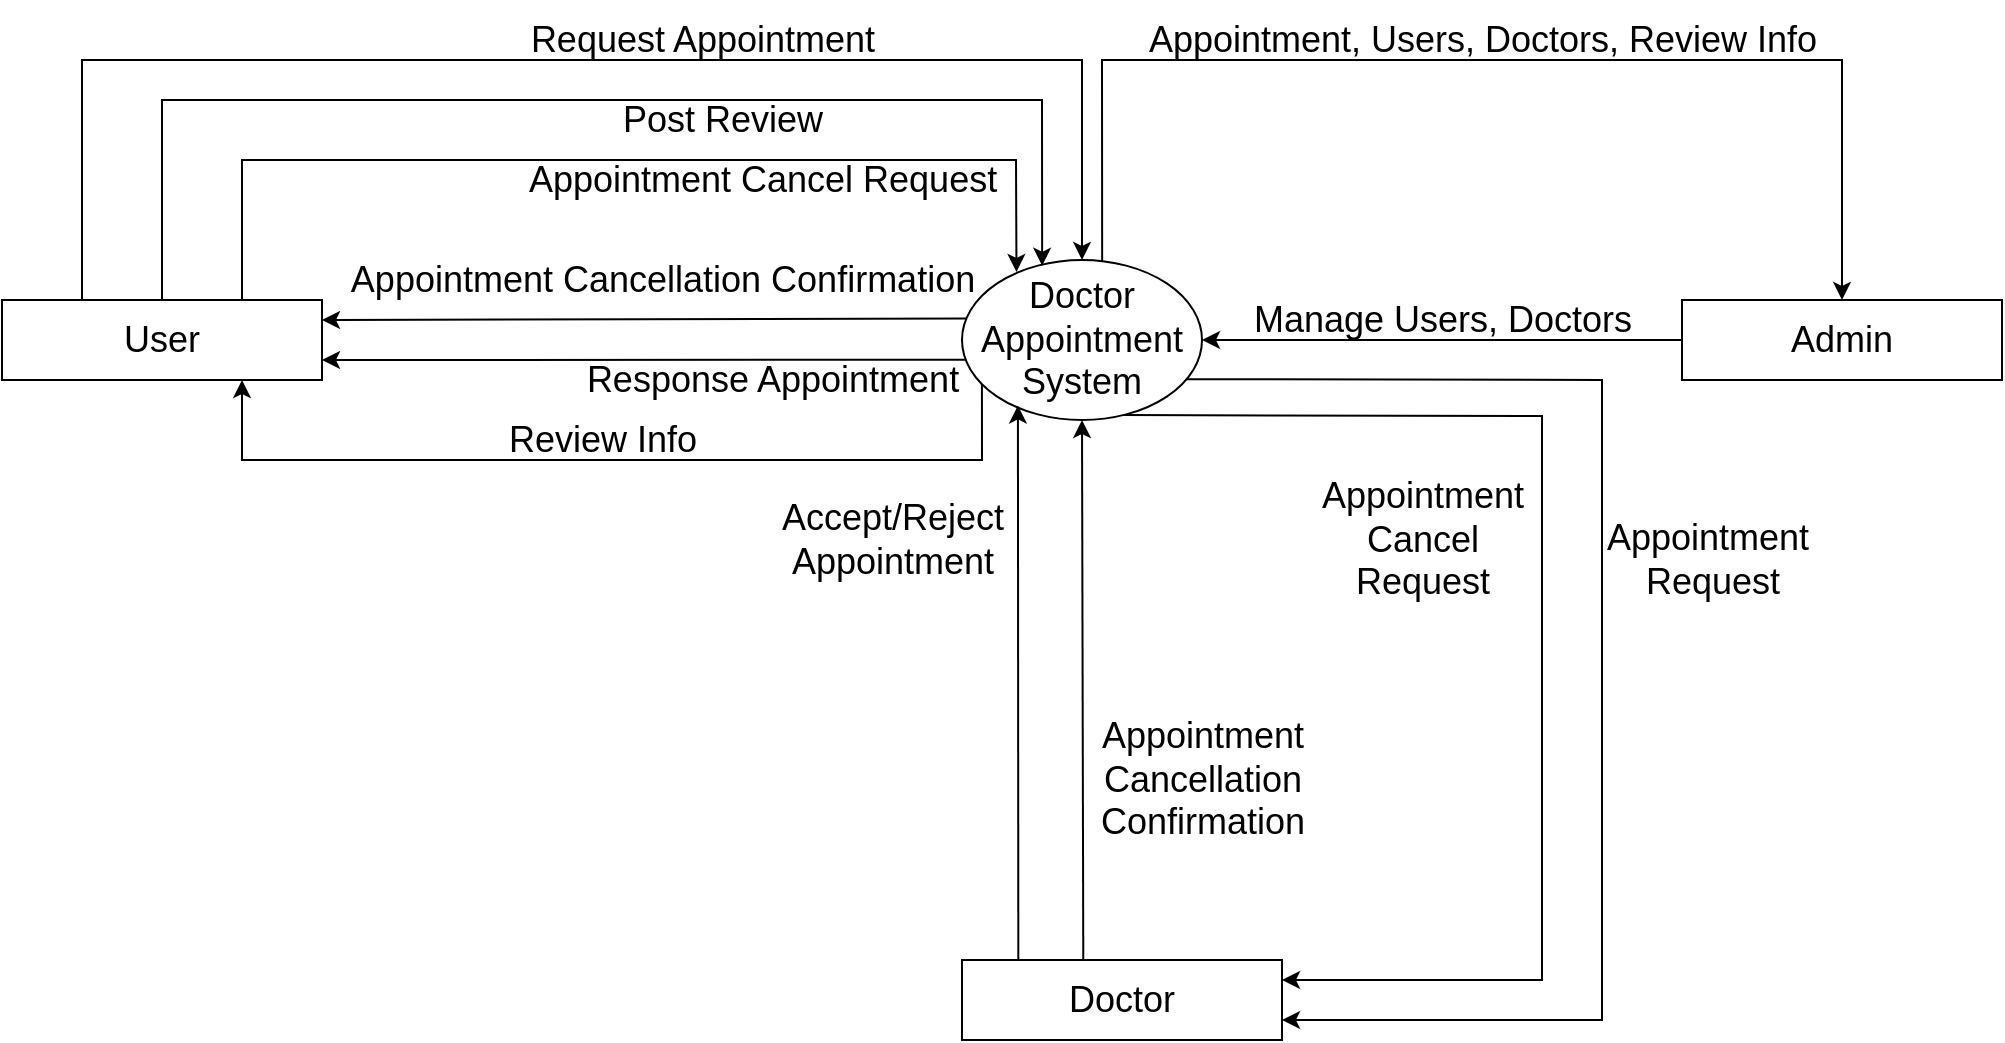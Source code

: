 <mxfile>
    <diagram id="y4sQlDy6zIdf2yhWVrkN" name="Page-1">
        <mxGraphModel dx="1741" dy="847" grid="1" gridSize="10" guides="1" tooltips="1" connect="1" arrows="1" fold="1" page="1" pageScale="1" pageWidth="850" pageHeight="1100" math="0" shadow="0">
            <root>
                <mxCell id="0"/>
                <mxCell id="1" parent="0"/>
                <mxCell id="7" style="edgeStyle=none;rounded=0;html=1;exitX=0.584;exitY=0.01;exitDx=0;exitDy=0;entryX=0.5;entryY=0;entryDx=0;entryDy=0;fontSize=18;exitPerimeter=0;" parent="1" source="2" target="4" edge="1">
                    <mxGeometry relative="1" as="geometry">
                        <Array as="points">
                            <mxPoint x="510" y="80"/>
                            <mxPoint x="880" y="80"/>
                        </Array>
                    </mxGeometry>
                </mxCell>
                <mxCell id="12" style="edgeStyle=none;rounded=0;html=1;exitX=0.666;exitY=0.969;exitDx=0;exitDy=0;entryX=1;entryY=0.25;entryDx=0;entryDy=0;fontSize=18;exitPerimeter=0;" parent="1" source="2" target="5" edge="1">
                    <mxGeometry relative="1" as="geometry">
                        <Array as="points">
                            <mxPoint x="730" y="258"/>
                            <mxPoint x="730" y="360"/>
                            <mxPoint x="730" y="540"/>
                        </Array>
                    </mxGeometry>
                </mxCell>
                <mxCell id="16" style="edgeStyle=none;rounded=0;html=1;exitX=0.019;exitY=0.623;exitDx=0;exitDy=0;entryX=1;entryY=0.75;entryDx=0;entryDy=0;fontSize=18;exitPerimeter=0;" parent="1" source="2" target="3" edge="1">
                    <mxGeometry relative="1" as="geometry"/>
                </mxCell>
                <mxCell id="22" style="edgeStyle=none;html=1;exitX=0.933;exitY=0.745;exitDx=0;exitDy=0;entryX=1;entryY=0.75;entryDx=0;entryDy=0;rounded=0;exitPerimeter=0;" parent="1" source="2" target="5" edge="1">
                    <mxGeometry relative="1" as="geometry">
                        <Array as="points">
                            <mxPoint x="760" y="240"/>
                            <mxPoint x="760" y="360"/>
                            <mxPoint x="760" y="560"/>
                        </Array>
                    </mxGeometry>
                </mxCell>
                <mxCell id="26" style="edgeStyle=none;rounded=0;html=1;exitX=0.019;exitY=0.365;exitDx=0;exitDy=0;exitPerimeter=0;entryX=1;entryY=0.25;entryDx=0;entryDy=0;" parent="1" source="2" target="3" edge="1">
                    <mxGeometry relative="1" as="geometry"/>
                </mxCell>
                <mxCell id="28" style="edgeStyle=none;html=1;exitX=0.083;exitY=0.768;exitDx=0;exitDy=0;entryX=0.75;entryY=1;entryDx=0;entryDy=0;rounded=0;exitPerimeter=0;" edge="1" parent="1" source="2" target="3">
                    <mxGeometry relative="1" as="geometry">
                        <mxPoint x="386.986" y="270" as="targetPoint"/>
                        <Array as="points">
                            <mxPoint x="450" y="280"/>
                            <mxPoint x="80" y="280"/>
                        </Array>
                    </mxGeometry>
                </mxCell>
                <mxCell id="2" value="&lt;font style=&quot;font-size: 18px;&quot;&gt;Doctor&lt;br&gt;Appointment&lt;br&gt;System&lt;/font&gt;" style="ellipse;whiteSpace=wrap;html=1;" parent="1" vertex="1">
                    <mxGeometry x="440" y="180" width="120" height="80" as="geometry"/>
                </mxCell>
                <mxCell id="6" style="edgeStyle=none;html=1;exitX=0.25;exitY=0;exitDx=0;exitDy=0;entryX=0.5;entryY=0;entryDx=0;entryDy=0;fontSize=18;rounded=0;" parent="1" source="3" target="2" edge="1">
                    <mxGeometry relative="1" as="geometry">
                        <Array as="points">
                            <mxPoint y="80"/>
                            <mxPoint x="320" y="80"/>
                            <mxPoint x="500" y="80"/>
                        </Array>
                    </mxGeometry>
                </mxCell>
                <mxCell id="18" style="edgeStyle=none;rounded=0;html=1;exitX=0.5;exitY=0;exitDx=0;exitDy=0;entryX=0.334;entryY=0.036;entryDx=0;entryDy=0;entryPerimeter=0;fontSize=18;" parent="1" source="3" target="2" edge="1">
                    <mxGeometry relative="1" as="geometry">
                        <Array as="points">
                            <mxPoint x="40" y="100"/>
                            <mxPoint x="480" y="100"/>
                        </Array>
                    </mxGeometry>
                </mxCell>
                <mxCell id="20" style="edgeStyle=none;rounded=0;html=1;exitX=0.75;exitY=0;exitDx=0;exitDy=0;fontSize=18;entryX=0.227;entryY=0.075;entryDx=0;entryDy=0;entryPerimeter=0;" parent="1" source="3" target="2" edge="1">
                    <mxGeometry relative="1" as="geometry">
                        <mxPoint x="240" y="150" as="targetPoint"/>
                        <Array as="points">
                            <mxPoint x="80" y="130"/>
                            <mxPoint x="467" y="130"/>
                        </Array>
                    </mxGeometry>
                </mxCell>
                <mxCell id="3" value="User" style="rounded=0;whiteSpace=wrap;html=1;fontSize=18;" parent="1" vertex="1">
                    <mxGeometry x="-40" y="200" width="160" height="40" as="geometry"/>
                </mxCell>
                <mxCell id="10" style="edgeStyle=none;rounded=0;html=1;exitX=0;exitY=0.5;exitDx=0;exitDy=0;fontSize=18;" parent="1" source="4" target="2" edge="1">
                    <mxGeometry relative="1" as="geometry"/>
                </mxCell>
                <mxCell id="4" value="Admin" style="rounded=0;whiteSpace=wrap;html=1;fontSize=18;" parent="1" vertex="1">
                    <mxGeometry x="800" y="200" width="160" height="40" as="geometry"/>
                </mxCell>
                <mxCell id="14" style="edgeStyle=none;rounded=0;html=1;exitX=0.176;exitY=0.007;exitDx=0;exitDy=0;entryX=0.233;entryY=0.909;entryDx=0;entryDy=0;entryPerimeter=0;fontSize=18;exitPerimeter=0;" parent="1" source="5" target="2" edge="1">
                    <mxGeometry relative="1" as="geometry"/>
                </mxCell>
                <mxCell id="24" style="edgeStyle=none;rounded=0;html=1;exitX=0.379;exitY=-0.007;exitDx=0;exitDy=0;entryX=0.5;entryY=1;entryDx=0;entryDy=0;exitPerimeter=0;" parent="1" source="5" target="2" edge="1">
                    <mxGeometry relative="1" as="geometry"/>
                </mxCell>
                <mxCell id="5" value="Doctor" style="rounded=0;whiteSpace=wrap;html=1;fontSize=18;" parent="1" vertex="1">
                    <mxGeometry x="440" y="530" width="160" height="40" as="geometry"/>
                </mxCell>
                <mxCell id="8" value="Request Appointment" style="text;html=1;align=center;verticalAlign=middle;resizable=0;points=[];autosize=1;strokeColor=none;fillColor=none;fontSize=18;" parent="1" vertex="1">
                    <mxGeometry x="210" y="50" width="200" height="40" as="geometry"/>
                </mxCell>
                <mxCell id="9" value="Appointment, Users, Doctors, Review Info" style="text;html=1;align=center;verticalAlign=middle;resizable=0;points=[];autosize=1;strokeColor=none;fillColor=none;fontSize=18;" parent="1" vertex="1">
                    <mxGeometry x="520" y="50" width="360" height="40" as="geometry"/>
                </mxCell>
                <mxCell id="11" value="Manage Users, Doctors" style="text;html=1;align=center;verticalAlign=middle;resizable=0;points=[];autosize=1;strokeColor=none;fillColor=none;fontSize=18;" parent="1" vertex="1">
                    <mxGeometry x="575" y="190" width="210" height="40" as="geometry"/>
                </mxCell>
                <mxCell id="13" value="Appointment&amp;nbsp;&lt;br&gt;Request" style="text;html=1;align=center;verticalAlign=middle;resizable=0;points=[];autosize=1;strokeColor=none;fillColor=none;fontSize=18;" parent="1" vertex="1">
                    <mxGeometry x="750" y="300" width="130" height="60" as="geometry"/>
                </mxCell>
                <mxCell id="15" value="Accept/Reject&lt;br&gt;Appointment" style="text;html=1;align=center;verticalAlign=middle;resizable=0;points=[];autosize=1;strokeColor=none;fillColor=none;fontSize=18;" parent="1" vertex="1">
                    <mxGeometry x="340" y="290" width="130" height="60" as="geometry"/>
                </mxCell>
                <mxCell id="17" value="Response Appointment" style="text;html=1;align=center;verticalAlign=middle;resizable=0;points=[];autosize=1;strokeColor=none;fillColor=none;fontSize=18;" parent="1" vertex="1">
                    <mxGeometry x="240" y="220" width="210" height="40" as="geometry"/>
                </mxCell>
                <mxCell id="19" value="Post Review" style="text;html=1;align=center;verticalAlign=middle;resizable=0;points=[];autosize=1;strokeColor=none;fillColor=none;fontSize=18;" parent="1" vertex="1">
                    <mxGeometry x="260" y="90" width="120" height="40" as="geometry"/>
                </mxCell>
                <mxCell id="21" value="Appointment Cancel Request" style="text;html=1;align=center;verticalAlign=middle;resizable=0;points=[];autosize=1;strokeColor=none;fillColor=none;fontSize=18;" parent="1" vertex="1">
                    <mxGeometry x="210" y="120" width="260" height="40" as="geometry"/>
                </mxCell>
                <mxCell id="23" value="Appointment&lt;br&gt;Cancel&lt;br&gt;Request" style="text;html=1;align=center;verticalAlign=middle;resizable=0;points=[];autosize=1;strokeColor=none;fillColor=none;fontSize=18;" parent="1" vertex="1">
                    <mxGeometry x="610" y="280" width="120" height="80" as="geometry"/>
                </mxCell>
                <mxCell id="25" value="Appointment&lt;br&gt;Cancellation&lt;br&gt;Confirmation" style="text;html=1;align=center;verticalAlign=middle;resizable=0;points=[];autosize=1;strokeColor=none;fillColor=none;fontSize=18;" parent="1" vertex="1">
                    <mxGeometry x="495" y="400" width="130" height="80" as="geometry"/>
                </mxCell>
                <mxCell id="27" value="Appointment Cancellation Confirmation" style="text;html=1;align=center;verticalAlign=middle;resizable=0;points=[];autosize=1;strokeColor=none;fillColor=none;fontSize=18;" parent="1" vertex="1">
                    <mxGeometry x="120" y="170" width="340" height="40" as="geometry"/>
                </mxCell>
                <mxCell id="29" value="Review Info" style="text;html=1;align=center;verticalAlign=middle;resizable=0;points=[];autosize=1;strokeColor=none;fillColor=none;fontSize=18;" vertex="1" parent="1">
                    <mxGeometry x="200" y="250" width="120" height="40" as="geometry"/>
                </mxCell>
            </root>
        </mxGraphModel>
    </diagram>
</mxfile>